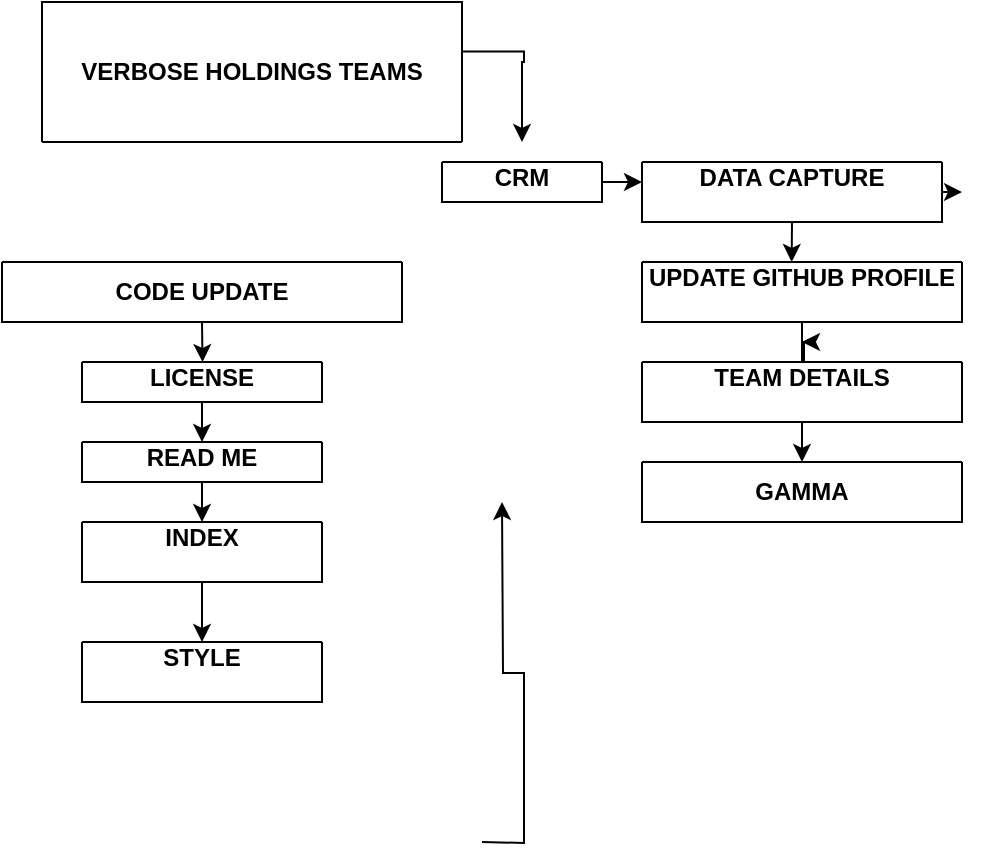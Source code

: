 <mxfile version="21.7.2" type="github">
  <diagram name="Page-1" id="NESXErqE3eQn0E1Kim8T">
    <mxGraphModel dx="527" dy="247" grid="1" gridSize="10" guides="1" tooltips="1" connect="1" arrows="1" fold="1" page="1" pageScale="1" pageWidth="850" pageHeight="1100" math="0" shadow="0">
      <root>
        <mxCell id="0" />
        <mxCell id="1" parent="0" />
        <mxCell id="gQ-eZRHLTiFs-OTn7Sfk-2" style="edgeStyle=orthogonalEdgeStyle;rounded=0;orthogonalLoop=1;jettySize=auto;html=1;" edge="1" parent="1">
          <mxGeometry relative="1" as="geometry">
            <mxPoint x="390" y="370" as="targetPoint" />
            <mxPoint x="380.0" y="540" as="sourcePoint" />
          </mxGeometry>
        </mxCell>
        <mxCell id="gQ-eZRHLTiFs-OTn7Sfk-4" style="edgeStyle=orthogonalEdgeStyle;rounded=0;orthogonalLoop=1;jettySize=auto;html=1;" edge="1" parent="1">
          <mxGeometry relative="1" as="geometry">
            <mxPoint x="400" y="190" as="targetPoint" />
            <mxPoint x="370" y="144.73" as="sourcePoint" />
            <Array as="points">
              <mxPoint x="401" y="145" />
              <mxPoint x="401" y="150" />
              <mxPoint x="400" y="150" />
            </Array>
          </mxGeometry>
        </mxCell>
        <mxCell id="gQ-eZRHLTiFs-OTn7Sfk-5" value="VERBOSE HOLDINGS TEAMS" style="swimlane;whiteSpace=wrap;html=1;startSize=70;" vertex="1" collapsed="1" parent="1">
          <mxGeometry x="160" y="120" width="210" height="70" as="geometry">
            <mxRectangle x="160" y="120" width="200" height="220" as="alternateBounds" />
          </mxGeometry>
        </mxCell>
        <mxCell id="gQ-eZRHLTiFs-OTn7Sfk-6" value="" style="swimlane;startSize=0;" vertex="1" parent="gQ-eZRHLTiFs-OTn7Sfk-5">
          <mxGeometry y="20" width="200" height="220" as="geometry">
            <mxRectangle y="20" width="50" height="30" as="alternateBounds" />
          </mxGeometry>
        </mxCell>
        <mxCell id="gQ-eZRHLTiFs-OTn7Sfk-7" value="" style="swimlane;startSize=200;" vertex="1" parent="gQ-eZRHLTiFs-OTn7Sfk-6">
          <mxGeometry y="210" width="200" height="10" as="geometry" />
        </mxCell>
        <mxCell id="gQ-eZRHLTiFs-OTn7Sfk-8" style="edgeStyle=orthogonalEdgeStyle;rounded=0;orthogonalLoop=1;jettySize=auto;html=1;" edge="1" parent="gQ-eZRHLTiFs-OTn7Sfk-5" source="gQ-eZRHLTiFs-OTn7Sfk-6" target="gQ-eZRHLTiFs-OTn7Sfk-6">
          <mxGeometry relative="1" as="geometry" />
        </mxCell>
        <mxCell id="gQ-eZRHLTiFs-OTn7Sfk-17" style="edgeStyle=orthogonalEdgeStyle;rounded=0;orthogonalLoop=1;jettySize=auto;html=1;exitX=0.5;exitY=1;exitDx=0;exitDy=0;" edge="1" parent="1" source="gQ-eZRHLTiFs-OTn7Sfk-16">
          <mxGeometry relative="1" as="geometry">
            <mxPoint x="240.273" y="300" as="targetPoint" />
          </mxGeometry>
        </mxCell>
        <mxCell id="gQ-eZRHLTiFs-OTn7Sfk-16" value="&#xa;&#xa;&#xa;CODE UPDATE&#xa;" style="swimlane;startSize=0;" vertex="1" parent="1">
          <mxGeometry x="140" y="250" width="200" height="30" as="geometry" />
        </mxCell>
        <mxCell id="gQ-eZRHLTiFs-OTn7Sfk-19" style="edgeStyle=orthogonalEdgeStyle;rounded=0;orthogonalLoop=1;jettySize=auto;html=1;" edge="1" parent="1" source="gQ-eZRHLTiFs-OTn7Sfk-18">
          <mxGeometry relative="1" as="geometry">
            <mxPoint x="240" y="340" as="targetPoint" />
          </mxGeometry>
        </mxCell>
        <mxCell id="gQ-eZRHLTiFs-OTn7Sfk-18" value="&#xa;&#xa;LICENSE&#xa;" style="swimlane;startSize=0;" vertex="1" parent="1">
          <mxGeometry x="180" y="300" width="120" height="20" as="geometry" />
        </mxCell>
        <mxCell id="gQ-eZRHLTiFs-OTn7Sfk-21" style="edgeStyle=orthogonalEdgeStyle;rounded=0;orthogonalLoop=1;jettySize=auto;html=1;" edge="1" parent="1" source="gQ-eZRHLTiFs-OTn7Sfk-20">
          <mxGeometry relative="1" as="geometry">
            <mxPoint x="240" y="380" as="targetPoint" />
          </mxGeometry>
        </mxCell>
        <mxCell id="gQ-eZRHLTiFs-OTn7Sfk-20" value="&#xa;&#xa;READ ME&#xa;" style="swimlane;startSize=0;" vertex="1" parent="1">
          <mxGeometry x="180" y="340" width="120" height="20" as="geometry" />
        </mxCell>
        <mxCell id="gQ-eZRHLTiFs-OTn7Sfk-23" style="edgeStyle=orthogonalEdgeStyle;rounded=0;orthogonalLoop=1;jettySize=auto;html=1;" edge="1" parent="1" source="gQ-eZRHLTiFs-OTn7Sfk-22">
          <mxGeometry relative="1" as="geometry">
            <mxPoint x="240" y="440" as="targetPoint" />
          </mxGeometry>
        </mxCell>
        <mxCell id="gQ-eZRHLTiFs-OTn7Sfk-22" value="&#xa;&#xa;INDEX&#xa;" style="swimlane;startSize=0;" vertex="1" parent="1">
          <mxGeometry x="180" y="380" width="120" height="30" as="geometry" />
        </mxCell>
        <mxCell id="gQ-eZRHLTiFs-OTn7Sfk-24" value="&#xa;&#xa;STYLE&#xa;" style="swimlane;startSize=0;" vertex="1" parent="1">
          <mxGeometry x="180" y="440" width="120" height="30" as="geometry" />
        </mxCell>
        <mxCell id="gQ-eZRHLTiFs-OTn7Sfk-26" style="edgeStyle=orthogonalEdgeStyle;rounded=0;orthogonalLoop=1;jettySize=auto;html=1;" edge="1" parent="1" source="gQ-eZRHLTiFs-OTn7Sfk-25">
          <mxGeometry relative="1" as="geometry">
            <mxPoint x="460" y="210" as="targetPoint" />
          </mxGeometry>
        </mxCell>
        <mxCell id="gQ-eZRHLTiFs-OTn7Sfk-25" value="&#xa;&#xa;CRM&#xa;" style="swimlane;startSize=0;" vertex="1" parent="1">
          <mxGeometry x="360" y="200" width="80" height="20" as="geometry" />
        </mxCell>
        <mxCell id="gQ-eZRHLTiFs-OTn7Sfk-29" style="edgeStyle=orthogonalEdgeStyle;rounded=0;orthogonalLoop=1;jettySize=auto;html=1;exitX=1;exitY=0.5;exitDx=0;exitDy=0;" edge="1" parent="1" source="gQ-eZRHLTiFs-OTn7Sfk-27">
          <mxGeometry relative="1" as="geometry">
            <mxPoint x="620" y="214.818" as="targetPoint" />
          </mxGeometry>
        </mxCell>
        <mxCell id="gQ-eZRHLTiFs-OTn7Sfk-30" style="edgeStyle=orthogonalEdgeStyle;rounded=0;orthogonalLoop=1;jettySize=auto;html=1;exitX=0.5;exitY=1;exitDx=0;exitDy=0;" edge="1" parent="1" source="gQ-eZRHLTiFs-OTn7Sfk-27">
          <mxGeometry relative="1" as="geometry">
            <mxPoint x="534.818" y="250" as="targetPoint" />
          </mxGeometry>
        </mxCell>
        <mxCell id="gQ-eZRHLTiFs-OTn7Sfk-27" value="&#xa;&#xa;DATA CAPTURE&#xa;" style="swimlane;startSize=0;" vertex="1" parent="1">
          <mxGeometry x="460" y="200" width="150" height="30" as="geometry" />
        </mxCell>
        <mxCell id="gQ-eZRHLTiFs-OTn7Sfk-28" value="&lt;div&gt;&lt;br&gt;&lt;/div&gt;&lt;div&gt;&lt;br&gt;&lt;/div&gt;" style="edgeStyle=orthogonalEdgeStyle;rounded=0;orthogonalLoop=1;jettySize=auto;html=1;exitX=0.5;exitY=1;exitDx=0;exitDy=0;" edge="1" parent="1" source="gQ-eZRHLTiFs-OTn7Sfk-27" target="gQ-eZRHLTiFs-OTn7Sfk-27">
          <mxGeometry relative="1" as="geometry" />
        </mxCell>
        <mxCell id="gQ-eZRHLTiFs-OTn7Sfk-36" style="edgeStyle=orthogonalEdgeStyle;rounded=0;orthogonalLoop=1;jettySize=auto;html=1;" edge="1" parent="1" source="gQ-eZRHLTiFs-OTn7Sfk-31">
          <mxGeometry relative="1" as="geometry">
            <mxPoint x="540" y="290" as="targetPoint" />
            <Array as="points">
              <mxPoint x="540" y="300" />
              <mxPoint x="541" y="300" />
              <mxPoint x="541" y="290" />
            </Array>
          </mxGeometry>
        </mxCell>
        <mxCell id="gQ-eZRHLTiFs-OTn7Sfk-31" value="&#xa;&#xa;UPDATE GITHUB PROFILE&#xa;" style="swimlane;startSize=0;" vertex="1" parent="1">
          <mxGeometry x="460" y="250" width="160" height="30" as="geometry" />
        </mxCell>
        <mxCell id="gQ-eZRHLTiFs-OTn7Sfk-38" style="edgeStyle=orthogonalEdgeStyle;rounded=0;orthogonalLoop=1;jettySize=auto;html=1;" edge="1" parent="1" source="gQ-eZRHLTiFs-OTn7Sfk-37">
          <mxGeometry relative="1" as="geometry">
            <mxPoint x="540" y="350" as="targetPoint" />
          </mxGeometry>
        </mxCell>
        <mxCell id="gQ-eZRHLTiFs-OTn7Sfk-37" value="&#xa;&#xa;TEAM DETAILS&#xa;" style="swimlane;startSize=0;" vertex="1" parent="1">
          <mxGeometry x="460" y="300" width="160" height="30" as="geometry" />
        </mxCell>
        <mxCell id="gQ-eZRHLTiFs-OTn7Sfk-39" value="&#xa;&#xa;&#xa;GAMMA&#xa;" style="swimlane;startSize=0;" vertex="1" parent="1">
          <mxGeometry x="460" y="350" width="160" height="30" as="geometry" />
        </mxCell>
      </root>
    </mxGraphModel>
  </diagram>
</mxfile>
